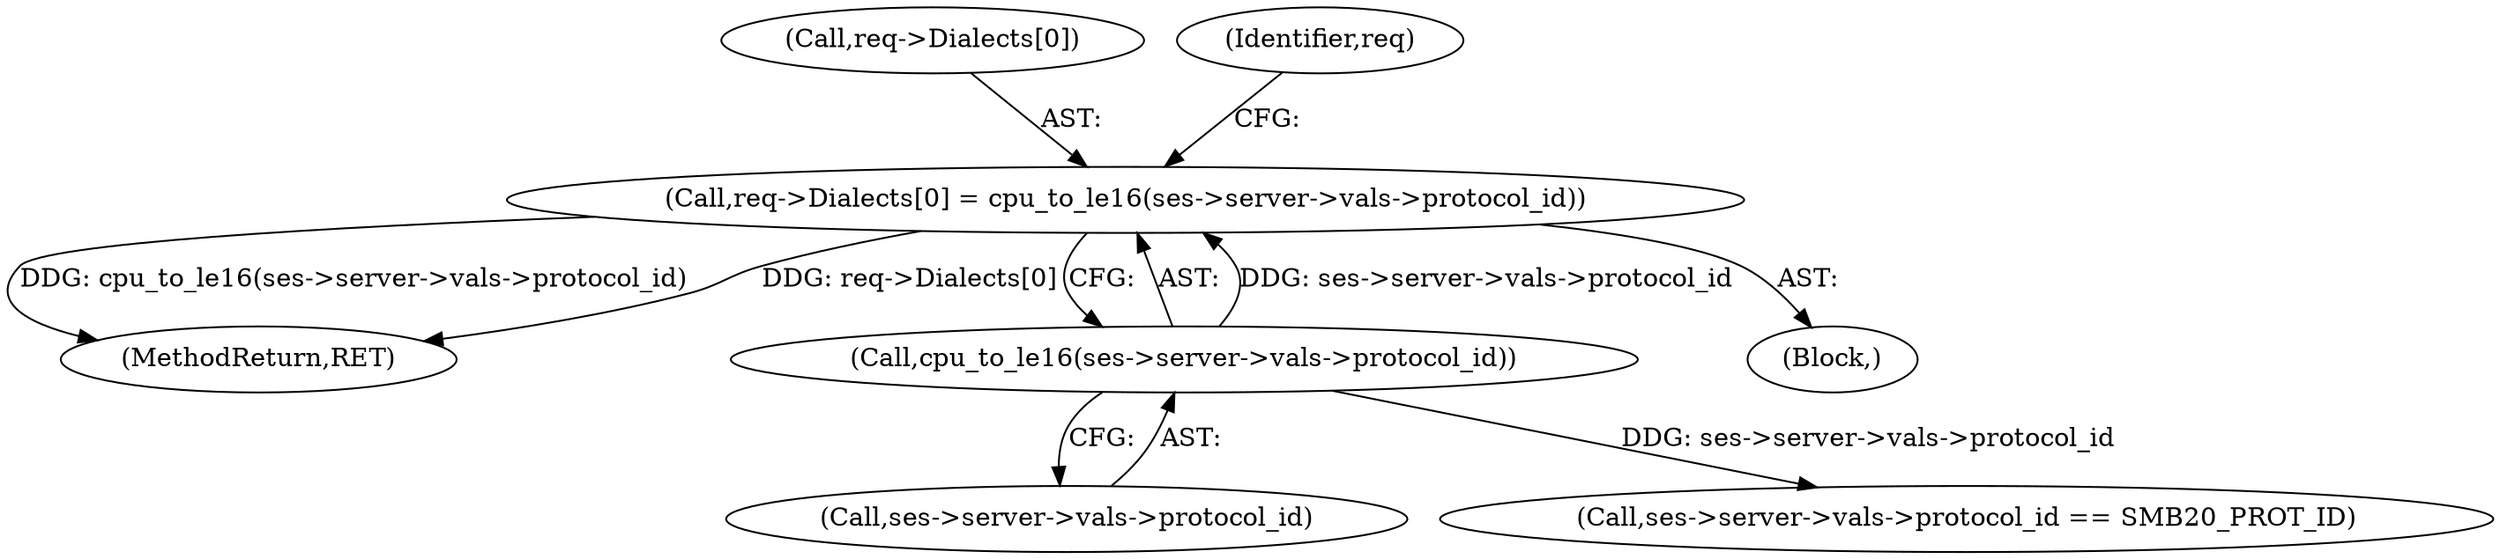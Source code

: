 digraph "0_linux_b57a55e2200ede754e4dc9cce4ba9402544b9365@array" {
"1000282" [label="(Call,req->Dialects[0] = cpu_to_le16(ses->server->vals->protocol_id))"];
"1000288" [label="(Call,cpu_to_le16(ses->server->vals->protocol_id))"];
"1000289" [label="(Call,ses->server->vals->protocol_id)"];
"1000283" [label="(Call,req->Dialects[0])"];
"1000298" [label="(Identifier,req)"];
"1000831" [label="(MethodReturn,RET)"];
"1000282" [label="(Call,req->Dialects[0] = cpu_to_le16(ses->server->vals->protocol_id))"];
"1000281" [label="(Block,)"];
"1000288" [label="(Call,cpu_to_le16(ses->server->vals->protocol_id))"];
"1000345" [label="(Call,ses->server->vals->protocol_id == SMB20_PROT_ID)"];
"1000282" -> "1000281"  [label="AST: "];
"1000282" -> "1000288"  [label="CFG: "];
"1000283" -> "1000282"  [label="AST: "];
"1000288" -> "1000282"  [label="AST: "];
"1000298" -> "1000282"  [label="CFG: "];
"1000282" -> "1000831"  [label="DDG: cpu_to_le16(ses->server->vals->protocol_id)"];
"1000282" -> "1000831"  [label="DDG: req->Dialects[0]"];
"1000288" -> "1000282"  [label="DDG: ses->server->vals->protocol_id"];
"1000288" -> "1000289"  [label="CFG: "];
"1000289" -> "1000288"  [label="AST: "];
"1000288" -> "1000345"  [label="DDG: ses->server->vals->protocol_id"];
}
